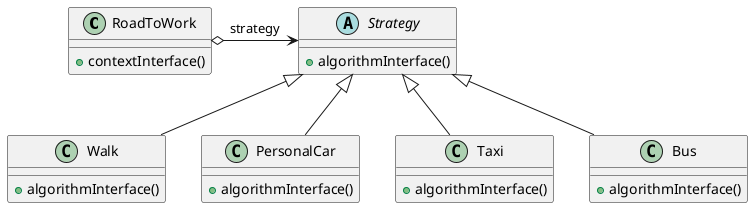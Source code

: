 @startuml

class RoadToWork {
    + contextInterface()
}

abstract Strategy {
    + algorithmInterface()
}

class Walk extends Strategy {
    + algorithmInterface()
}

class PersonalCar extends Strategy {
    + algorithmInterface()
}

class Taxi extends Strategy {
    + algorithmInterface()
}

class Bus extends Strategy {
    + algorithmInterface()
}

RoadToWork o-right-> Strategy: strategy

@enduml